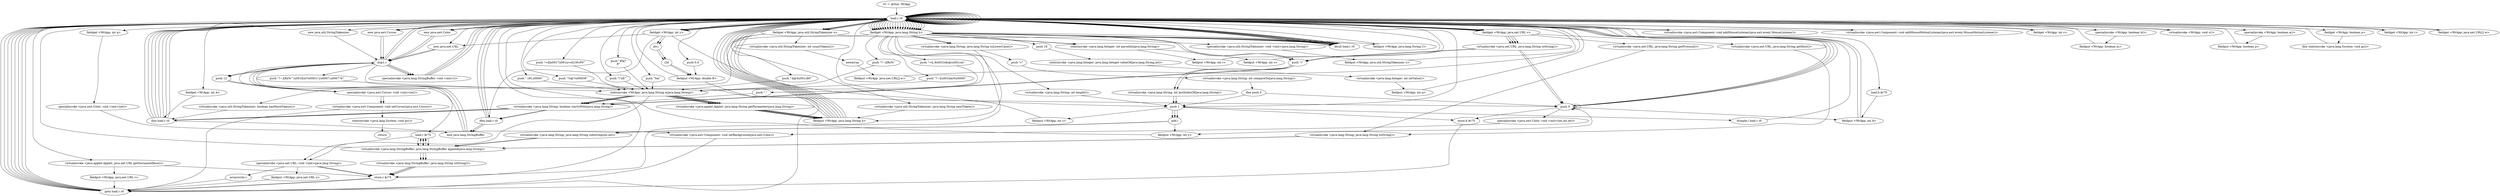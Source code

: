 digraph "" {
    "r0 := @this: WrApp"
    "load.r r0"
    "r0 := @this: WrApp"->"load.r r0";
    "load.r r0"->"load.r r0";
    "virtualinvoke <java.applet.Applet: java.net.URL getDocumentBase()>"
    "load.r r0"->"virtualinvoke <java.applet.Applet: java.net.URL getDocumentBase()>";
    "fieldput <WrApp: java.net.URL v>"
    "virtualinvoke <java.applet.Applet: java.net.URL getDocumentBase()>"->"fieldput <WrApp: java.net.URL v>";
    "goto load.r r0"
    "fieldput <WrApp: java.net.URL v>"->"goto load.r r0";
    "goto load.r r0"->"load.r r0";
    "new java.net.URL"
    "load.r r0"->"new java.net.URL";
    "dup1.r"
    "new java.net.URL"->"dup1.r";
    "push \"?~](Rx%^/\u001fyn\\*\u0001\\\"y\u0007;\u0007:%\""
    "dup1.r"->"push \"?~](Rx%^/\u001fyn\\*\u0001\\\"y\u0007;\u0007:%\"";
    "staticinvoke <WrApp: java.lang.String a(java.lang.String)>"
    "push \"?~](Rx%^/\u001fyn\\*\u0001\\\"y\u0007;\u0007:%\""->"staticinvoke <WrApp: java.lang.String a(java.lang.String)>";
    "specialinvoke <java.net.URL: void <init>(java.lang.String)>"
    "staticinvoke <WrApp: java.lang.String a(java.lang.String)>"->"specialinvoke <java.net.URL: void <init>(java.lang.String)>";
    "fieldput <WrApp: java.net.URL u>"
    "specialinvoke <java.net.URL: void <init>(java.lang.String)>"->"fieldput <WrApp: java.net.URL u>";
    "fieldput <WrApp: java.net.URL u>"->"goto load.r r0";
    "goto load.r r0"->"load.r r0";
    "load.r r0"->"load.r r0";
    "virtualinvoke <java.awt.Component: void addMouseListener(java.awt.event.MouseListener)>"
    "load.r r0"->"virtualinvoke <java.awt.Component: void addMouseListener(java.awt.event.MouseListener)>";
    "virtualinvoke <java.awt.Component: void addMouseListener(java.awt.event.MouseListener)>"->"load.r r0";
    "load.r r0"->"load.r r0";
    "virtualinvoke <java.awt.Component: void addMouseMotionListener(java.awt.event.MouseMotionListener)>"
    "load.r r0"->"virtualinvoke <java.awt.Component: void addMouseMotionListener(java.awt.event.MouseMotionListener)>";
    "virtualinvoke <java.awt.Component: void addMouseMotionListener(java.awt.event.MouseMotionListener)>"->"load.r r0";
    "load.r r0"->"load.r r0";
    "push \"5m\""
    "load.r r0"->"push \"5m\"";
    "push \"5m\""->"staticinvoke <WrApp: java.lang.String a(java.lang.String)>";
    "virtualinvoke <java.applet.Applet: java.lang.String getParameter(java.lang.String)>"
    "staticinvoke <WrApp: java.lang.String a(java.lang.String)>"->"virtualinvoke <java.applet.Applet: java.lang.String getParameter(java.lang.String)>";
    "fieldput <WrApp: java.lang.String h>"
    "virtualinvoke <java.applet.Applet: java.lang.String getParameter(java.lang.String)>"->"fieldput <WrApp: java.lang.String h>";
    "fieldput <WrApp: java.lang.String h>"->"load.r r0";
    "fieldget <WrApp: java.lang.String h>"
    "load.r r0"->"fieldget <WrApp: java.lang.String h>";
    "ifnull load.r r0"
    "fieldget <WrApp: java.lang.String h>"->"ifnull load.r r0";
    "ifnull load.r r0"->"load.r r0";
    "load.r r0"->"load.r r0";
    "load.r r0"->"fieldget <WrApp: java.lang.String h>";
    "push 16"
    "fieldget <WrApp: java.lang.String h>"->"push 16";
    "staticinvoke <java.lang.Integer: java.lang.Integer valueOf(java.lang.String,int)>"
    "push 16"->"staticinvoke <java.lang.Integer: java.lang.Integer valueOf(java.lang.String,int)>";
    "virtualinvoke <java.lang.Integer: int intValue()>"
    "staticinvoke <java.lang.Integer: java.lang.Integer valueOf(java.lang.String,int)>"->"virtualinvoke <java.lang.Integer: int intValue()>";
    "fieldput <WrApp: int q>"
    "virtualinvoke <java.lang.Integer: int intValue()>"->"fieldput <WrApp: int q>";
    "fieldput <WrApp: int q>"->"load.r r0";
    "new java.awt.Color"
    "load.r r0"->"new java.awt.Color";
    "new java.awt.Color"->"dup1.r";
    "dup1.r"->"load.r r0";
    "fieldget <WrApp: int q>"
    "load.r r0"->"fieldget <WrApp: int q>";
    "specialinvoke <java.awt.Color: void <init>(int)>"
    "fieldget <WrApp: int q>"->"specialinvoke <java.awt.Color: void <init>(int)>";
    "virtualinvoke <java.awt.Component: void setBackground(java.awt.Color)>"
    "specialinvoke <java.awt.Color: void <init>(int)>"->"virtualinvoke <java.awt.Component: void setBackground(java.awt.Color)>";
    "virtualinvoke <java.awt.Component: void setBackground(java.awt.Color)>"->"goto load.r r0";
    "goto load.r r0"->"load.r r0";
    "push 1"
    "load.r r0"->"push 1";
    "fieldput <WrApp: int z>"
    "push 1"->"fieldput <WrApp: int z>";
    "fieldput <WrApp: int z>"->"load.r r0";
    "push 0"
    "load.r r0"->"push 0";
    "fieldput <WrApp: int y>"
    "push 0"->"fieldput <WrApp: int y>";
    "fieldput <WrApp: int y>"->"load.r r0";
    "load.r r0"->"push 0";
    "fieldput <WrApp: int A>"
    "push 0"->"fieldput <WrApp: int A>";
    "fieldput <WrApp: int A>"->"load.r r0";
    "load.r r0"->"load.r r0";
    "push \" cM,\u0000\""
    "load.r r0"->"push \" cM,\u0000\"";
    "push \" cM,\u0000\""->"staticinvoke <WrApp: java.lang.String a(java.lang.String)>";
    "staticinvoke <WrApp: java.lang.String a(java.lang.String)>"->"virtualinvoke <java.applet.Applet: java.lang.String getParameter(java.lang.String)>";
    "virtualinvoke <java.applet.Applet: java.lang.String getParameter(java.lang.String)>"->"fieldput <WrApp: java.lang.String h>";
    "fieldput <WrApp: java.lang.String h>"->"load.r r0";
    "load.r r0"->"fieldget <WrApp: java.lang.String h>";
    "fieldget <WrApp: java.lang.String h>"->"ifnull load.r r0";
    "ifnull load.r r0"->"load.r r0";
    "load.r r0"->"load.r r0";
    "load.r r0"->"fieldget <WrApp: java.lang.String h>";
    "staticinvoke <java.lang.Integer: int parseInt(java.lang.String)>"
    "fieldget <WrApp: java.lang.String h>"->"staticinvoke <java.lang.Integer: int parseInt(java.lang.String)>";
    "fieldput <WrApp: int r>"
    "staticinvoke <java.lang.Integer: int parseInt(java.lang.String)>"->"fieldput <WrApp: int r>";
    "fieldput <WrApp: int r>"->"load.r r0";
    "load.r r0"->"load.r r0";
    "push \"?o@?\u0000#\""
    "load.r r0"->"push \"?o@?\u0000#\"";
    "push \"?o@?\u0000#\""->"staticinvoke <WrApp: java.lang.String a(java.lang.String)>";
    "staticinvoke <WrApp: java.lang.String a(java.lang.String)>"->"virtualinvoke <java.applet.Applet: java.lang.String getParameter(java.lang.String)>";
    "virtualinvoke <java.applet.Applet: java.lang.String getParameter(java.lang.String)>"->"fieldput <WrApp: java.lang.String h>";
    "fieldput <WrApp: java.lang.String h>"->"load.r r0";
    "load.r r0"->"fieldget <WrApp: java.lang.String h>";
    "fieldget <WrApp: java.lang.String h>"->"ifnull load.r r0";
    "ifnull load.r r0"->"load.r r0";
    "load.r r0"->"load.r r0";
    "load.r r0"->"fieldget <WrApp: java.lang.String h>";
    "fieldget <WrApp: java.lang.String h>"->"staticinvoke <java.lang.Integer: int parseInt(java.lang.String)>";
    "fieldput <WrApp: int s>"
    "staticinvoke <java.lang.Integer: int parseInt(java.lang.String)>"->"fieldput <WrApp: int s>";
    "fieldput <WrApp: int s>"->"load.r r0";
    "load.r r0"->"load.r r0";
    "push \">d]\u0017\u001a>oG,\t#cF6\""
    "load.r r0"->"push \">d]\u0017\u001a>oG,\t#cF6\"";
    "push \">d]\u0017\u001a>oG,\t#cF6\""->"staticinvoke <WrApp: java.lang.String a(java.lang.String)>";
    "staticinvoke <WrApp: java.lang.String a(java.lang.String)>"->"virtualinvoke <java.applet.Applet: java.lang.String getParameter(java.lang.String)>";
    "virtualinvoke <java.applet.Applet: java.lang.String getParameter(java.lang.String)>"->"fieldput <WrApp: java.lang.String h>";
    "fieldput <WrApp: java.lang.String h>"->"load.r r0";
    "load.r r0"->"fieldget <WrApp: java.lang.String h>";
    "fieldget <WrApp: java.lang.String h>"->"ifnull load.r r0";
    "ifnull load.r r0"->"load.r r0";
    "load.r r0"->"fieldget <WrApp: java.lang.String h>";
    "virtualinvoke <java.lang.String: java.lang.String toLowerCase()>"
    "fieldget <WrApp: java.lang.String h>"->"virtualinvoke <java.lang.String: java.lang.String toLowerCase()>";
    "push \"v\""
    "virtualinvoke <java.lang.String: java.lang.String toLowerCase()>"->"push \"v\"";
    "virtualinvoke <java.lang.String: int compareTo(java.lang.String)>"
    "push \"v\""->"virtualinvoke <java.lang.String: int compareTo(java.lang.String)>";
    "ifne push 0"
    "virtualinvoke <java.lang.String: int compareTo(java.lang.String)>"->"ifne push 0";
    "ifne push 0"->"push 1";
    "store.b $r75"
    "push 1"->"store.b $r75";
    "store.b $r75"->"goto load.r r0";
    "goto load.r r0"->"load.r r0";
    "load.b $r75"
    "load.r r0"->"load.b $r75";
    "load.b $r75"->"fieldput <WrApp: int A>";
    "fieldput <WrApp: int A>"->"load.r r0";
    "load.r r0"->"load.r r0";
    "push \"\\\"xE\""
    "load.r r0"->"push \"\\\"xE\"";
    "push \"\\\"xE\""->"staticinvoke <WrApp: java.lang.String a(java.lang.String)>";
    "staticinvoke <WrApp: java.lang.String a(java.lang.String)>"->"virtualinvoke <java.applet.Applet: java.lang.String getParameter(java.lang.String)>";
    "virtualinvoke <java.applet.Applet: java.lang.String getParameter(java.lang.String)>"->"fieldput <WrApp: java.lang.String h>";
    "fieldput <WrApp: java.lang.String h>"->"load.r r0";
    "load.r r0"->"fieldget <WrApp: java.lang.String h>";
    "fieldget <WrApp: java.lang.String h>"->"ifnull load.r r0";
    "ifnull load.r r0"->"load.r r0";
    "load.r r0"->"fieldget <WrApp: java.lang.String h>";
    "virtualinvoke <java.lang.String: int length()>"
    "fieldget <WrApp: java.lang.String h>"->"virtualinvoke <java.lang.String: int length()>";
    "virtualinvoke <java.lang.String: int length()>"->"push 1";
    "ifcmple.i load.r r0"
    "push 1"->"ifcmple.i load.r r0";
    "ifcmple.i load.r r0"->"load.r r0";
    "new java.util.StringTokenizer"
    "load.r r0"->"new java.util.StringTokenizer";
    "new java.util.StringTokenizer"->"dup1.r";
    "dup1.r"->"load.r r0";
    "load.r r0"->"fieldget <WrApp: java.lang.String h>";
    "specialinvoke <java.util.StringTokenizer: void <init>(java.lang.String)>"
    "fieldget <WrApp: java.lang.String h>"->"specialinvoke <java.util.StringTokenizer: void <init>(java.lang.String)>";
    "fieldput <WrApp: java.util.StringTokenizer x>"
    "specialinvoke <java.util.StringTokenizer: void <init>(java.lang.String)>"->"fieldput <WrApp: java.util.StringTokenizer x>";
    "fieldput <WrApp: java.util.StringTokenizer x>"->"load.r r0";
    "load.r r0"->"load.r r0";
    "fieldget <WrApp: java.util.StringTokenizer x>"
    "load.r r0"->"fieldget <WrApp: java.util.StringTokenizer x>";
    "virtualinvoke <java.util.StringTokenizer: int countTokens()>"
    "fieldget <WrApp: java.util.StringTokenizer x>"->"virtualinvoke <java.util.StringTokenizer: int countTokens()>";
    "newarray"
    "virtualinvoke <java.util.StringTokenizer: int countTokens()>"->"newarray";
    "fieldput <WrApp: java.net.URL[] w>"
    "newarray"->"fieldput <WrApp: java.net.URL[] w>";
    "fieldput <WrApp: java.net.URL[] w>"->"load.r r0";
    "load.r r0"->"load.r r0";
    "push \"#k[?\r#\""
    "load.r r0"->"push \"#k[?\r#\"";
    "push \"#k[?\r#\""->"staticinvoke <WrApp: java.lang.String a(java.lang.String)>";
    "staticinvoke <WrApp: java.lang.String a(java.lang.String)>"->"virtualinvoke <java.applet.Applet: java.lang.String getParameter(java.lang.String)>";
    "virtualinvoke <java.applet.Applet: java.lang.String getParameter(java.lang.String)>"->"fieldput <WrApp: java.lang.String h>";
    "fieldput <WrApp: java.lang.String h>"->"load.r r0";
    "load.r r0"->"fieldget <WrApp: java.lang.String h>";
    "fieldget <WrApp: java.lang.String h>"->"ifnull load.r r0";
    "ifnull load.r r0"->"load.r r0";
    "load.r r0"->"load.r r0";
    "load.r r0"->"fieldget <WrApp: java.lang.String h>";
    "fieldput <WrApp: java.lang.String C>"
    "fieldget <WrApp: java.lang.String h>"->"fieldput <WrApp: java.lang.String C>";
    "fieldput <WrApp: java.lang.String C>"->"load.r r0";
    "load.r r0"->"fieldget <WrApp: java.util.StringTokenizer x>";
    "fieldget <WrApp: java.util.StringTokenizer x>"->"ifnull load.r r0";
    "ifnull load.r r0"->"load.r r0";
    "new java.awt.Cursor"
    "load.r r0"->"new java.awt.Cursor";
    "new java.awt.Cursor"->"dup1.r";
    "push 12"
    "dup1.r"->"push 12";
    "specialinvoke <java.awt.Cursor: void <init>(int)>"
    "push 12"->"specialinvoke <java.awt.Cursor: void <init>(int)>";
    "virtualinvoke <java.awt.Component: void setCursor(java.awt.Cursor)>"
    "specialinvoke <java.awt.Cursor: void <init>(int)>"->"virtualinvoke <java.awt.Component: void setCursor(java.awt.Cursor)>";
    "virtualinvoke <java.awt.Component: void setCursor(java.awt.Cursor)>"->"goto load.r r0";
    "goto load.r r0"->"load.r r0";
    "load.r r0"->"fieldget <WrApp: java.util.StringTokenizer x>";
    "virtualinvoke <java.util.StringTokenizer: boolean hasMoreTokens()>"
    "fieldget <WrApp: java.util.StringTokenizer x>"->"virtualinvoke <java.util.StringTokenizer: boolean hasMoreTokens()>";
    "ifne load.r r0"
    "virtualinvoke <java.util.StringTokenizer: boolean hasMoreTokens()>"->"ifne load.r r0";
    "ifne load.r r0"->"load.r r0";
    "push 0.0"
    "load.r r0"->"push 0.0";
    "fieldput <WrApp: double B>"
    "push 0.0"->"fieldput <WrApp: double B>";
    "fieldput <WrApp: double B>"->"load.r r0";
    "fieldget <WrApp: int y>"
    "load.r r0"->"fieldget <WrApp: int y>";
    "ifeq load.r r0"
    "fieldget <WrApp: int y>"->"ifeq load.r r0";
    "ifeq load.r r0"->"load.r r0";
    "fieldget <WrApp: int A>"
    "load.r r0"->"fieldget <WrApp: int A>";
    "fieldget <WrApp: int A>"->"ifne load.r r0";
    "ifne load.r r0"->"load.r r0";
    "load.r r0"->"load.r r0";
    "fieldget <WrApp: int s>"
    "load.r r0"->"fieldget <WrApp: int s>";
    "fieldget <WrApp: int s>"->"load.r r0";
    "load.r r0"->"fieldget <WrApp: int y>";
    "div.i"
    "fieldget <WrApp: int y>"->"div.i";
    "i2d"
    "div.i"->"i2d";
    "i2d"->"fieldput <WrApp: double B>";
    "fieldput <WrApp: double B>"->"goto load.r r0";
    "goto load.r r0"->"load.r r0";
    "load.r r0"->"load.r r0";
    "specialinvoke <WrApp: boolean b()>"
    "load.r r0"->"specialinvoke <WrApp: boolean b()>";
    "fieldput <WrApp: boolean m>"
    "specialinvoke <WrApp: boolean b()>"->"fieldput <WrApp: boolean m>";
    "fieldput <WrApp: boolean m>"->"load.r r0";
    "virtualinvoke <WrApp: void c()>"
    "load.r r0"->"virtualinvoke <WrApp: void c()>";
    "virtualinvoke <WrApp: void c()>"->"load.r r0";
    "load.r r0"->"load.r r0";
    "specialinvoke <WrApp: boolean a()>"
    "load.r r0"->"specialinvoke <WrApp: boolean a()>";
    "fieldput <WrApp: boolean p>"
    "specialinvoke <WrApp: boolean a()>"->"fieldput <WrApp: boolean p>";
    "fieldput <WrApp: boolean p>"->"load.r r0";
    "fieldget <WrApp: boolean p>"
    "load.r r0"->"fieldget <WrApp: boolean p>";
    "ifne staticinvoke <java.lang.System: void gc()>"
    "fieldget <WrApp: boolean p>"->"ifne staticinvoke <java.lang.System: void gc()>";
    "ifne staticinvoke <java.lang.System: void gc()>"->"load.r r0";
    "load.r r0"->"new java.awt.Cursor";
    "new java.awt.Cursor"->"dup1.r";
    "dup1.r"->"push 12";
    "push 12"->"specialinvoke <java.awt.Cursor: void <init>(int)>";
    "specialinvoke <java.awt.Cursor: void <init>(int)>"->"virtualinvoke <java.awt.Component: void setCursor(java.awt.Cursor)>";
    "staticinvoke <java.lang.System: void gc()>"
    "virtualinvoke <java.awt.Component: void setCursor(java.awt.Cursor)>"->"staticinvoke <java.lang.System: void gc()>";
    "return"
    "staticinvoke <java.lang.System: void gc()>"->"return";
    "ifne load.r r0"->"load.r r0";
    "load.r r0"->"load.r r0";
    "fieldget <WrApp: int r>"
    "load.r r0"->"fieldget <WrApp: int r>";
    "fieldget <WrApp: int r>"->"load.r r0";
    "load.r r0"->"fieldget <WrApp: int y>";
    "fieldget <WrApp: int y>"->"div.i";
    "div.i"->"i2d";
    "i2d"->"fieldput <WrApp: double B>";
    "ifne load.r r0"->"load.r r0";
    "load.r r0"->"load.r r0";
    "load.r r0"->"fieldget <WrApp: java.util.StringTokenizer x>";
    "virtualinvoke <java.util.StringTokenizer: java.lang.String nextToken()>"
    "fieldget <WrApp: java.util.StringTokenizer x>"->"virtualinvoke <java.util.StringTokenizer: java.lang.String nextToken()>";
    "virtualinvoke <java.util.StringTokenizer: java.lang.String nextToken()>"->"fieldput <WrApp: java.lang.String h>";
    "fieldput <WrApp: java.lang.String h>"->"load.r r0";
    "load.r r0"->"fieldget <WrApp: java.lang.String h>";
    "store.r $r75"
    "fieldget <WrApp: java.lang.String h>"->"store.r $r75";
    "store.r $r75"->"load.r r0";
    "load.r r0"->"load.r r0";
    "load.r r0"->"fieldget <WrApp: java.lang.String h>";
    "fieldget <WrApp: java.lang.String h>"->"virtualinvoke <java.lang.String: java.lang.String toLowerCase()>";
    "virtualinvoke <java.lang.String: java.lang.String toLowerCase()>"->"fieldput <WrApp: java.lang.String h>";
    "fieldput <WrApp: java.lang.String h>"->"load.r r0";
    "load.r r0"->"fieldget <WrApp: java.lang.String h>";
    "push \"/\""
    "fieldget <WrApp: java.lang.String h>"->"push \"/\"";
    "virtualinvoke <java.lang.String: boolean startsWith(java.lang.String)>"
    "push \"/\""->"virtualinvoke <java.lang.String: boolean startsWith(java.lang.String)>";
    "virtualinvoke <java.lang.String: boolean startsWith(java.lang.String)>"->"ifeq load.r r0";
    "new java.lang.StringBuffer"
    "ifeq load.r r0"->"new java.lang.StringBuffer";
    "new java.lang.StringBuffer"->"dup1.r";
    "specialinvoke <java.lang.StringBuffer: void <init>()>"
    "dup1.r"->"specialinvoke <java.lang.StringBuffer: void <init>()>";
    "specialinvoke <java.lang.StringBuffer: void <init>()>"->"load.r r0";
    "fieldget <WrApp: java.net.URL v>"
    "load.r r0"->"fieldget <WrApp: java.net.URL v>";
    "virtualinvoke <java.net.URL: java.lang.String getProtocol()>"
    "fieldget <WrApp: java.net.URL v>"->"virtualinvoke <java.net.URL: java.lang.String getProtocol()>";
    "virtualinvoke <java.lang.String: java.lang.String toString()>"
    "virtualinvoke <java.net.URL: java.lang.String getProtocol()>"->"virtualinvoke <java.lang.String: java.lang.String toString()>";
    "virtualinvoke <java.lang.StringBuffer: java.lang.StringBuffer append(java.lang.String)>"
    "virtualinvoke <java.lang.String: java.lang.String toString()>"->"virtualinvoke <java.lang.StringBuffer: java.lang.StringBuffer append(java.lang.String)>";
    "virtualinvoke <java.lang.StringBuffer: java.lang.StringBuffer append(java.lang.String)>"->"load.r r0";
    "load.r r0"->"fieldget <WrApp: java.net.URL v>";
    "virtualinvoke <java.net.URL: java.lang.String getHost()>"
    "fieldget <WrApp: java.net.URL v>"->"virtualinvoke <java.net.URL: java.lang.String getHost()>";
    "virtualinvoke <java.net.URL: java.lang.String getHost()>"->"virtualinvoke <java.lang.String: java.lang.String toString()>";
    "virtualinvoke <java.lang.String: java.lang.String toString()>"->"virtualinvoke <java.lang.StringBuffer: java.lang.StringBuffer append(java.lang.String)>";
    "load.r $r75"
    "virtualinvoke <java.lang.StringBuffer: java.lang.StringBuffer append(java.lang.String)>"->"load.r $r75";
    "load.r $r75"->"virtualinvoke <java.lang.StringBuffer: java.lang.StringBuffer append(java.lang.String)>";
    "virtualinvoke <java.lang.StringBuffer: java.lang.String toString()>"
    "virtualinvoke <java.lang.StringBuffer: java.lang.StringBuffer append(java.lang.String)>"->"virtualinvoke <java.lang.StringBuffer: java.lang.String toString()>";
    "virtualinvoke <java.lang.StringBuffer: java.lang.String toString()>"->"store.r $r75";
    "store.r $r75"->"goto load.r r0";
    "goto load.r r0"->"load.r r0";
    "fieldget <WrApp: java.net.URL[] w>"
    "load.r r0"->"fieldget <WrApp: java.net.URL[] w>";
    "fieldget <WrApp: java.net.URL[] w>"->"load.r r0";
    "load.r r0"->"fieldget <WrApp: int y>";
    "fieldget <WrApp: int y>"->"new java.net.URL";
    "new java.net.URL"->"dup1.r";
    "dup1.r"->"load.r $r75";
    "load.r $r75"->"specialinvoke <java.net.URL: void <init>(java.lang.String)>";
    "arraywrite.r"
    "specialinvoke <java.net.URL: void <init>(java.lang.String)>"->"arraywrite.r";
    "arraywrite.r"->"goto load.r r0";
    "goto load.r r0"->"load.r r0";
    "load.r r0"->"load.r r0";
    "load.r r0"->"fieldget <WrApp: int y>";
    "fieldget <WrApp: int y>"->"push 1";
    "add.i"
    "push 1"->"add.i";
    "add.i"->"fieldput <WrApp: int y>";
    "specialinvoke <java.net.URL: void <init>(java.lang.String)>"->"store.r $r75";
    "ifeq load.r r0"->"load.r r0";
    "load.r r0"->"fieldget <WrApp: java.lang.String h>";
    "push \":k@4\u001c80\""
    "fieldget <WrApp: java.lang.String h>"->"push \":k@4\u001c80\"";
    "push \":k@4\u001c80\""->"staticinvoke <WrApp: java.lang.String a(java.lang.String)>";
    "staticinvoke <WrApp: java.lang.String a(java.lang.String)>"->"virtualinvoke <java.lang.String: boolean startsWith(java.lang.String)>";
    "virtualinvoke <java.lang.String: boolean startsWith(java.lang.String)>"->"ifne load.r r0";
    "ifne load.r r0"->"load.r r0";
    "load.r r0"->"fieldget <WrApp: java.lang.String h>";
    "push \"?~](Rx%\""
    "fieldget <WrApp: java.lang.String h>"->"push \"?~](Rx%\"";
    "push \"?~](Rx%\""->"staticinvoke <WrApp: java.lang.String a(java.lang.String)>";
    "staticinvoke <WrApp: java.lang.String a(java.lang.String)>"->"virtualinvoke <java.lang.String: boolean startsWith(java.lang.String)>";
    "virtualinvoke <java.lang.String: boolean startsWith(java.lang.String)>"->"ifne load.r r0";
    "ifne load.r r0"->"load.r r0";
    "load.r r0"->"fieldget <WrApp: java.lang.String h>";
    "push \"?~](\u001bm%\u0006\""
    "fieldget <WrApp: java.lang.String h>"->"push \"?~](\u001bm%\u0006\"";
    "push \"?~](\u001bm%\u0006\""->"staticinvoke <WrApp: java.lang.String a(java.lang.String)>";
    "staticinvoke <WrApp: java.lang.String a(java.lang.String)>"->"virtualinvoke <java.lang.String: boolean startsWith(java.lang.String)>";
    "virtualinvoke <java.lang.String: boolean startsWith(java.lang.String)>"->"ifne load.r r0";
    "ifne load.r r0"->"load.r r0";
    "load.r r0"->"fieldget <WrApp: java.lang.String h>";
    "push \".\""
    "fieldget <WrApp: java.lang.String h>"->"push \".\"";
    "push \".\""->"virtualinvoke <java.lang.String: boolean startsWith(java.lang.String)>";
    "virtualinvoke <java.lang.String: boolean startsWith(java.lang.String)>"->"ifeq load.r r0";
    "ifeq load.r r0"->"new java.lang.StringBuffer";
    "new java.lang.StringBuffer"->"dup1.r";
    "dup1.r"->"specialinvoke <java.lang.StringBuffer: void <init>()>";
    "specialinvoke <java.lang.StringBuffer: void <init>()>"->"load.r r0";
    "load.r r0"->"fieldget <WrApp: java.net.URL v>";
    "virtualinvoke <java.net.URL: java.lang.String toString()>"
    "fieldget <WrApp: java.net.URL v>"->"virtualinvoke <java.net.URL: java.lang.String toString()>";
    "virtualinvoke <java.net.URL: java.lang.String toString()>"->"push 0";
    "push 0"->"load.r r0";
    "load.r r0"->"fieldget <WrApp: java.net.URL v>";
    "fieldget <WrApp: java.net.URL v>"->"virtualinvoke <java.net.URL: java.lang.String toString()>";
    "virtualinvoke <java.net.URL: java.lang.String toString()>"->"push \"/\"";
    "virtualinvoke <java.lang.String: int lastIndexOf(java.lang.String)>"
    "push \"/\""->"virtualinvoke <java.lang.String: int lastIndexOf(java.lang.String)>";
    "virtualinvoke <java.lang.String: int lastIndexOf(java.lang.String)>"->"push 1";
    "push 1"->"add.i";
    "virtualinvoke <java.lang.String: java.lang.String substring(int,int)>"
    "add.i"->"virtualinvoke <java.lang.String: java.lang.String substring(int,int)>";
    "virtualinvoke <java.lang.String: java.lang.String substring(int,int)>"->"virtualinvoke <java.lang.StringBuffer: java.lang.StringBuffer append(java.lang.String)>";
    "virtualinvoke <java.lang.StringBuffer: java.lang.StringBuffer append(java.lang.String)>"->"load.r $r75";
    "load.r $r75"->"virtualinvoke <java.lang.StringBuffer: java.lang.StringBuffer append(java.lang.String)>";
    "virtualinvoke <java.lang.StringBuffer: java.lang.StringBuffer append(java.lang.String)>"->"virtualinvoke <java.lang.StringBuffer: java.lang.String toString()>";
    "virtualinvoke <java.lang.StringBuffer: java.lang.String toString()>"->"store.r $r75";
    "store.r $r75"->"goto load.r r0";
    "ifeq load.r r0"->"load.r r0";
    "load.r r0"->"fieldget <WrApp: java.lang.String h>";
    "fieldget <WrApp: java.lang.String h>"->"push \"/\"";
    "push \"/\""->"virtualinvoke <java.lang.String: boolean startsWith(java.lang.String)>";
    "virtualinvoke <java.lang.String: boolean startsWith(java.lang.String)>"->"ifne load.r r0";
    "ifne load.r r0"->"load.r r0";
    "load.r r0"->"fieldget <WrApp: java.lang.String h>";
    "push \"=k_9\u001b4x@(\u001cm\""
    "fieldget <WrApp: java.lang.String h>"->"push \"=k_9\u001b4x@(\u001cm\"";
    "push \"=k_9\u001b4x@(\u001cm\""->"staticinvoke <WrApp: java.lang.String a(java.lang.String)>";
    "staticinvoke <WrApp: java.lang.String a(java.lang.String)>"->"virtualinvoke <java.lang.String: boolean startsWith(java.lang.String)>";
    "virtualinvoke <java.lang.String: boolean startsWith(java.lang.String)>"->"ifne load.r r0";
    "ifne load.r r0"->"new java.lang.StringBuffer";
    "new java.lang.StringBuffer"->"dup1.r";
    "dup1.r"->"specialinvoke <java.lang.StringBuffer: void <init>()>";
    "specialinvoke <java.lang.StringBuffer: void <init>()>"->"load.r r0";
    "load.r r0"->"fieldget <WrApp: java.net.URL v>";
    "fieldget <WrApp: java.net.URL v>"->"virtualinvoke <java.net.URL: java.lang.String toString()>";
    "virtualinvoke <java.net.URL: java.lang.String toString()>"->"push 0";
    "push 0"->"load.r r0";
    "load.r r0"->"fieldget <WrApp: java.net.URL v>";
    "fieldget <WrApp: java.net.URL v>"->"virtualinvoke <java.net.URL: java.lang.String toString()>";
    "virtualinvoke <java.net.URL: java.lang.String toString()>"->"push \"/\"";
    "push \"/\""->"virtualinvoke <java.lang.String: int lastIndexOf(java.lang.String)>";
    "virtualinvoke <java.lang.String: int lastIndexOf(java.lang.String)>"->"push 1";
    "push 1"->"add.i";
    "add.i"->"virtualinvoke <java.lang.String: java.lang.String substring(int,int)>";
    "virtualinvoke <java.lang.String: java.lang.String substring(int,int)>"->"virtualinvoke <java.lang.StringBuffer: java.lang.StringBuffer append(java.lang.String)>";
    "virtualinvoke <java.lang.StringBuffer: java.lang.StringBuffer append(java.lang.String)>"->"load.r $r75";
    "load.r $r75"->"virtualinvoke <java.lang.StringBuffer: java.lang.StringBuffer append(java.lang.String)>";
    "virtualinvoke <java.lang.StringBuffer: java.lang.StringBuffer append(java.lang.String)>"->"virtualinvoke <java.lang.StringBuffer: java.lang.String toString()>";
    "virtualinvoke <java.lang.StringBuffer: java.lang.String toString()>"->"store.r $r75";
    "ifne push 0"->"push 0";
    "push 0"->"store.b $r75";
    "ifnull load.r r0"->"load.r r0";
    "load.r r0"->"new java.awt.Color";
    "new java.awt.Color"->"dup1.r";
    "dup1.r"->"push 0";
    "push 0"->"push 0";
    "push 0"->"push 0";
    "specialinvoke <java.awt.Color: void <init>(int,int,int)>"
    "push 0"->"specialinvoke <java.awt.Color: void <init>(int,int,int)>";
    "specialinvoke <java.awt.Color: void <init>(int,int,int)>"->"virtualinvoke <java.awt.Component: void setBackground(java.awt.Color)>";
    "specialinvoke <java.net.URL: void <init>(java.lang.String)>"->"store.r $r75";
    "virtualinvoke <java.applet.Applet: java.net.URL getDocumentBase()>"->"store.r $r75";
}

